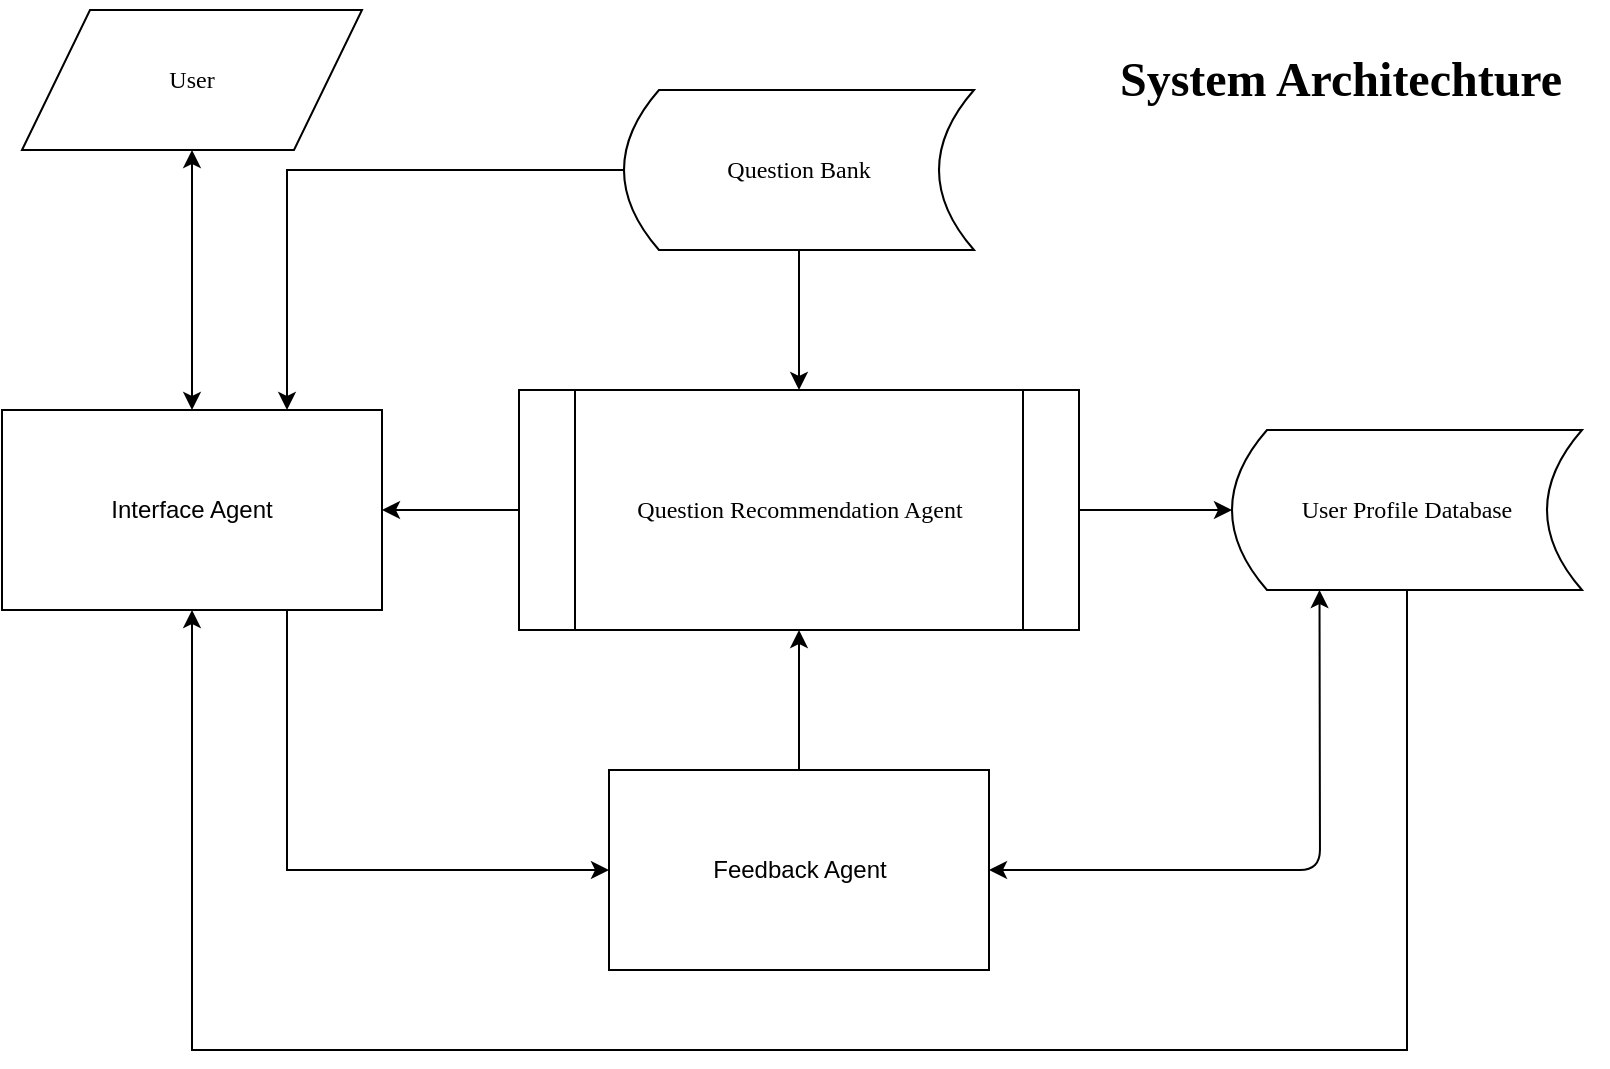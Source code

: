 <mxfile version="12.6.4" type="device"><diagram id="C5RBs43oDa-KdzZeNtuy" name="Page-1"><mxGraphModel dx="1422" dy="752" grid="1" gridSize="10" guides="1" tooltips="1" connect="1" arrows="1" fold="1" page="1" pageScale="1" pageWidth="827" pageHeight="1169" math="0" shadow="0"><root><mxCell id="WIyWlLk6GJQsqaUBKTNV-0"/><mxCell id="WIyWlLk6GJQsqaUBKTNV-1" parent="WIyWlLk6GJQsqaUBKTNV-0"/><mxCell id="FdsdXBPeRLePF990qKgI-0" value="&lt;font face=&quot;Georgia&quot;&gt;User&lt;/font&gt;" style="shape=parallelogram;perimeter=parallelogramPerimeter;whiteSpace=wrap;html=1;" vertex="1" parent="WIyWlLk6GJQsqaUBKTNV-1"><mxGeometry x="25" y="11" width="170" height="70" as="geometry"/></mxCell><mxCell id="FdsdXBPeRLePF990qKgI-7" value="" style="endArrow=classic;startArrow=classic;html=1;entryX=0.5;entryY=1;entryDx=0;entryDy=0;exitX=0.5;exitY=0;exitDx=0;exitDy=0;" edge="1" parent="WIyWlLk6GJQsqaUBKTNV-1" source="FdsdXBPeRLePF990qKgI-11" target="FdsdXBPeRLePF990qKgI-0"><mxGeometry width="50" height="50" relative="1" as="geometry"><mxPoint x="110" y="281" as="sourcePoint"/><mxPoint x="170" y="71" as="targetPoint"/></mxGeometry></mxCell><mxCell id="FdsdXBPeRLePF990qKgI-20" style="edgeStyle=orthogonalEdgeStyle;rounded=0;orthogonalLoop=1;jettySize=auto;html=1;exitX=0.5;exitY=1;exitDx=0;exitDy=0;entryX=0.5;entryY=0;entryDx=0;entryDy=0;" edge="1" parent="WIyWlLk6GJQsqaUBKTNV-1" source="FdsdXBPeRLePF990qKgI-8" target="FdsdXBPeRLePF990qKgI-9"><mxGeometry relative="1" as="geometry"/></mxCell><mxCell id="FdsdXBPeRLePF990qKgI-23" style="edgeStyle=orthogonalEdgeStyle;rounded=0;orthogonalLoop=1;jettySize=auto;html=1;exitX=0;exitY=0.5;exitDx=0;exitDy=0;entryX=0.75;entryY=0;entryDx=0;entryDy=0;" edge="1" parent="WIyWlLk6GJQsqaUBKTNV-1" source="FdsdXBPeRLePF990qKgI-8" target="FdsdXBPeRLePF990qKgI-11"><mxGeometry relative="1" as="geometry"/></mxCell><mxCell id="FdsdXBPeRLePF990qKgI-8" value="&lt;font face=&quot;Georgia&quot;&gt;Question Bank&lt;/font&gt;" style="shape=dataStorage;whiteSpace=wrap;html=1;" vertex="1" parent="WIyWlLk6GJQsqaUBKTNV-1"><mxGeometry x="326" y="51" width="175" height="80" as="geometry"/></mxCell><mxCell id="FdsdXBPeRLePF990qKgI-16" style="edgeStyle=orthogonalEdgeStyle;rounded=0;orthogonalLoop=1;jettySize=auto;html=1;exitX=1;exitY=0.5;exitDx=0;exitDy=0;entryX=0;entryY=0.5;entryDx=0;entryDy=0;" edge="1" parent="WIyWlLk6GJQsqaUBKTNV-1" source="FdsdXBPeRLePF990qKgI-9" target="FdsdXBPeRLePF990qKgI-12"><mxGeometry relative="1" as="geometry"/></mxCell><mxCell id="FdsdXBPeRLePF990qKgI-21" style="edgeStyle=orthogonalEdgeStyle;rounded=0;orthogonalLoop=1;jettySize=auto;html=1;exitX=0;exitY=0.5;exitDx=0;exitDy=0;entryX=1;entryY=0.5;entryDx=0;entryDy=0;" edge="1" parent="WIyWlLk6GJQsqaUBKTNV-1" source="FdsdXBPeRLePF990qKgI-9" target="FdsdXBPeRLePF990qKgI-11"><mxGeometry relative="1" as="geometry"/></mxCell><mxCell id="FdsdXBPeRLePF990qKgI-9" value="&lt;font face=&quot;Georgia&quot;&gt;Question Recommendation Agent&lt;/font&gt;" style="shape=process;whiteSpace=wrap;html=1;backgroundOutline=1;" vertex="1" parent="WIyWlLk6GJQsqaUBKTNV-1"><mxGeometry x="273.5" y="201" width="280" height="120" as="geometry"/></mxCell><mxCell id="FdsdXBPeRLePF990qKgI-22" style="edgeStyle=orthogonalEdgeStyle;rounded=0;orthogonalLoop=1;jettySize=auto;html=1;exitX=0.75;exitY=1;exitDx=0;exitDy=0;entryX=0;entryY=0.5;entryDx=0;entryDy=0;" edge="1" parent="WIyWlLk6GJQsqaUBKTNV-1" source="FdsdXBPeRLePF990qKgI-11" target="FdsdXBPeRLePF990qKgI-14"><mxGeometry relative="1" as="geometry"/></mxCell><mxCell id="FdsdXBPeRLePF990qKgI-11" value="Interface Agent" style="rounded=0;whiteSpace=wrap;html=1;" vertex="1" parent="WIyWlLk6GJQsqaUBKTNV-1"><mxGeometry x="15" y="211" width="190" height="100" as="geometry"/></mxCell><mxCell id="FdsdXBPeRLePF990qKgI-19" style="edgeStyle=orthogonalEdgeStyle;rounded=0;orthogonalLoop=1;jettySize=auto;html=1;exitX=0.5;exitY=1;exitDx=0;exitDy=0;entryX=0.5;entryY=1;entryDx=0;entryDy=0;" edge="1" parent="WIyWlLk6GJQsqaUBKTNV-1" source="FdsdXBPeRLePF990qKgI-12" target="FdsdXBPeRLePF990qKgI-11"><mxGeometry relative="1" as="geometry"><Array as="points"><mxPoint x="718" y="531"/><mxPoint x="110" y="531"/></Array></mxGeometry></mxCell><mxCell id="FdsdXBPeRLePF990qKgI-12" value="&lt;font face=&quot;Georgia&quot;&gt;User Profile Database&lt;/font&gt;" style="shape=dataStorage;whiteSpace=wrap;html=1;" vertex="1" parent="WIyWlLk6GJQsqaUBKTNV-1"><mxGeometry x="630" y="221" width="175" height="80" as="geometry"/></mxCell><mxCell id="FdsdXBPeRLePF990qKgI-15" style="edgeStyle=orthogonalEdgeStyle;rounded=0;orthogonalLoop=1;jettySize=auto;html=1;exitX=0.5;exitY=0;exitDx=0;exitDy=0;entryX=0.5;entryY=1;entryDx=0;entryDy=0;" edge="1" parent="WIyWlLk6GJQsqaUBKTNV-1" source="FdsdXBPeRLePF990qKgI-14" target="FdsdXBPeRLePF990qKgI-9"><mxGeometry relative="1" as="geometry"/></mxCell><mxCell id="FdsdXBPeRLePF990qKgI-14" value="Feedback Agent" style="rounded=0;whiteSpace=wrap;html=1;" vertex="1" parent="WIyWlLk6GJQsqaUBKTNV-1"><mxGeometry x="318.5" y="391" width="190" height="100" as="geometry"/></mxCell><mxCell id="FdsdXBPeRLePF990qKgI-18" value="" style="endArrow=classic;startArrow=classic;html=1;exitX=1;exitY=0.5;exitDx=0;exitDy=0;entryX=0.25;entryY=1;entryDx=0;entryDy=0;" edge="1" parent="WIyWlLk6GJQsqaUBKTNV-1" source="FdsdXBPeRLePF990qKgI-14" target="FdsdXBPeRLePF990qKgI-12"><mxGeometry width="50" height="50" relative="1" as="geometry"><mxPoint x="620" y="431" as="sourcePoint"/><mxPoint x="670" y="381" as="targetPoint"/><Array as="points"><mxPoint x="674" y="441"/></Array></mxGeometry></mxCell><mxCell id="FdsdXBPeRLePF990qKgI-24" value="System Architechture" style="text;strokeColor=none;fillColor=none;html=1;fontSize=24;fontStyle=1;verticalAlign=middle;align=center;fontFamily=Georgia;" vertex="1" parent="WIyWlLk6GJQsqaUBKTNV-1"><mxGeometry x="550" y="6" width="268" height="80" as="geometry"/></mxCell></root></mxGraphModel></diagram></mxfile>